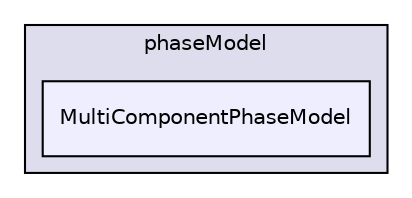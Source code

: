 digraph "applications/solvers/multiphase/reactingEulerFoam/phaseSystems/phaseModel/MultiComponentPhaseModel" {
  bgcolor=transparent;
  compound=true
  node [ fontsize="10", fontname="Helvetica"];
  edge [ labelfontsize="10", labelfontname="Helvetica"];
  subgraph clusterdir_de2215bca3b7007a388f9dfd3a1d4715 {
    graph [ bgcolor="#ddddee", pencolor="black", label="phaseModel" fontname="Helvetica", fontsize="10", URL="dir_de2215bca3b7007a388f9dfd3a1d4715.html"]
  dir_a3612dff83d214b91dd14d2c4c086236 [shape=box, label="MultiComponentPhaseModel", style="filled", fillcolor="#eeeeff", pencolor="black", URL="dir_a3612dff83d214b91dd14d2c4c086236.html"];
  }
}
